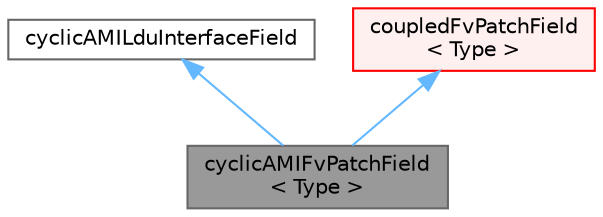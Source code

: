 digraph "cyclicAMIFvPatchField&lt; Type &gt;"
{
 // LATEX_PDF_SIZE
  bgcolor="transparent";
  edge [fontname=Helvetica,fontsize=10,labelfontname=Helvetica,labelfontsize=10];
  node [fontname=Helvetica,fontsize=10,shape=box,height=0.2,width=0.4];
  Node1 [id="Node000001",label="cyclicAMIFvPatchField\l\< Type \>",height=0.2,width=0.4,color="gray40", fillcolor="grey60", style="filled", fontcolor="black",tooltip="This boundary condition enforces a cyclic condition between a pair of boundaries, whereby communicati..."];
  Node2 -> Node1 [id="edge1_Node000001_Node000002",dir="back",color="steelblue1",style="solid",tooltip=" "];
  Node2 [id="Node000002",label="cyclicAMILduInterfaceField",height=0.2,width=0.4,color="gray40", fillcolor="white", style="filled",URL="$classFoam_1_1cyclicAMILduInterfaceField.html",tooltip="Abstract base class for cyclic AMI coupled interfaces."];
  Node3 -> Node1 [id="edge2_Node000001_Node000003",dir="back",color="steelblue1",style="solid",tooltip=" "];
  Node3 [id="Node000003",label="coupledFvPatchField\l\< Type \>",height=0.2,width=0.4,color="red", fillcolor="#FFF0F0", style="filled",URL="$classFoam_1_1coupledFvPatchField.html",tooltip="Abstract base class for coupled patches."];
}
